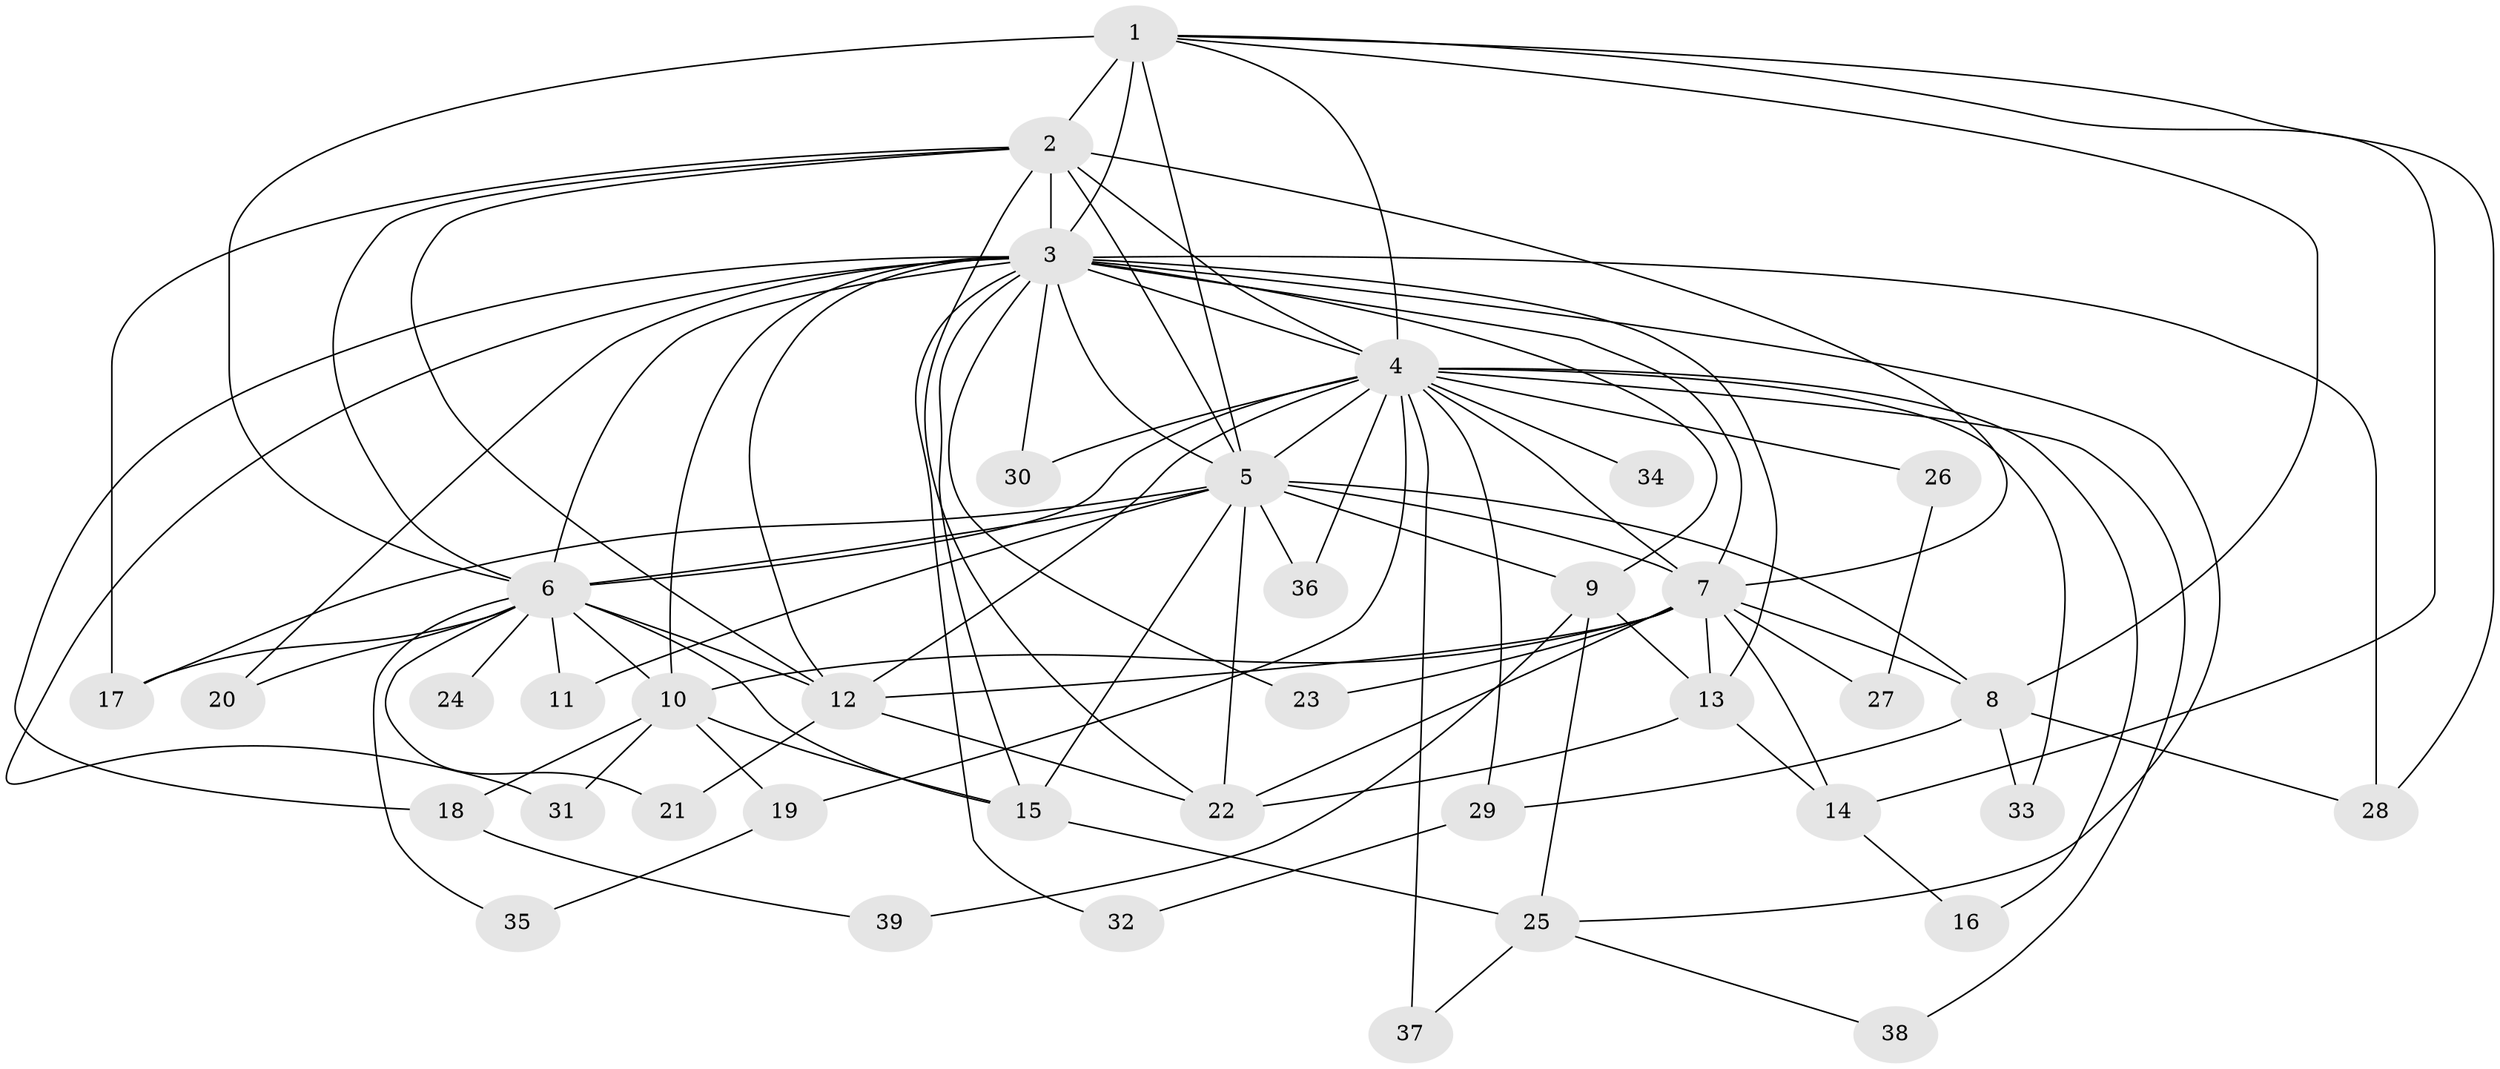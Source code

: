 // original degree distribution, {13: 0.01282051282051282, 17: 0.02564102564102564, 18: 0.01282051282051282, 24: 0.01282051282051282, 14: 0.02564102564102564, 19: 0.02564102564102564, 21: 0.01282051282051282, 3: 0.23076923076923078, 5: 0.07692307692307693, 6: 0.01282051282051282, 2: 0.48717948717948717, 4: 0.0641025641025641}
// Generated by graph-tools (version 1.1) at 2025/34/03/09/25 02:34:38]
// undirected, 39 vertices, 95 edges
graph export_dot {
graph [start="1"]
  node [color=gray90,style=filled];
  1;
  2;
  3;
  4;
  5;
  6;
  7;
  8;
  9;
  10;
  11;
  12;
  13;
  14;
  15;
  16;
  17;
  18;
  19;
  20;
  21;
  22;
  23;
  24;
  25;
  26;
  27;
  28;
  29;
  30;
  31;
  32;
  33;
  34;
  35;
  36;
  37;
  38;
  39;
  1 -- 2 [weight=2.0];
  1 -- 3 [weight=8.0];
  1 -- 4 [weight=3.0];
  1 -- 5 [weight=4.0];
  1 -- 6 [weight=3.0];
  1 -- 8 [weight=1.0];
  1 -- 14 [weight=1.0];
  1 -- 28 [weight=1.0];
  2 -- 3 [weight=4.0];
  2 -- 4 [weight=1.0];
  2 -- 5 [weight=3.0];
  2 -- 6 [weight=1.0];
  2 -- 7 [weight=1.0];
  2 -- 12 [weight=4.0];
  2 -- 17 [weight=1.0];
  2 -- 22 [weight=1.0];
  3 -- 4 [weight=3.0];
  3 -- 5 [weight=6.0];
  3 -- 6 [weight=3.0];
  3 -- 7 [weight=1.0];
  3 -- 9 [weight=1.0];
  3 -- 10 [weight=3.0];
  3 -- 12 [weight=1.0];
  3 -- 13 [weight=7.0];
  3 -- 15 [weight=1.0];
  3 -- 18 [weight=1.0];
  3 -- 20 [weight=1.0];
  3 -- 23 [weight=1.0];
  3 -- 25 [weight=1.0];
  3 -- 28 [weight=1.0];
  3 -- 30 [weight=2.0];
  3 -- 31 [weight=1.0];
  3 -- 32 [weight=1.0];
  4 -- 5 [weight=2.0];
  4 -- 6 [weight=1.0];
  4 -- 7 [weight=1.0];
  4 -- 12 [weight=1.0];
  4 -- 16 [weight=1.0];
  4 -- 19 [weight=1.0];
  4 -- 26 [weight=1.0];
  4 -- 29 [weight=1.0];
  4 -- 30 [weight=1.0];
  4 -- 33 [weight=1.0];
  4 -- 34 [weight=1.0];
  4 -- 36 [weight=1.0];
  4 -- 37 [weight=1.0];
  4 -- 38 [weight=1.0];
  5 -- 6 [weight=2.0];
  5 -- 7 [weight=8.0];
  5 -- 8 [weight=1.0];
  5 -- 9 [weight=1.0];
  5 -- 11 [weight=1.0];
  5 -- 15 [weight=1.0];
  5 -- 17 [weight=1.0];
  5 -- 22 [weight=1.0];
  5 -- 36 [weight=1.0];
  6 -- 10 [weight=2.0];
  6 -- 11 [weight=1.0];
  6 -- 12 [weight=1.0];
  6 -- 15 [weight=1.0];
  6 -- 17 [weight=1.0];
  6 -- 20 [weight=1.0];
  6 -- 21 [weight=1.0];
  6 -- 24 [weight=1.0];
  6 -- 35 [weight=1.0];
  7 -- 8 [weight=1.0];
  7 -- 10 [weight=1.0];
  7 -- 12 [weight=2.0];
  7 -- 13 [weight=1.0];
  7 -- 14 [weight=1.0];
  7 -- 22 [weight=1.0];
  7 -- 23 [weight=1.0];
  7 -- 27 [weight=1.0];
  8 -- 28 [weight=1.0];
  8 -- 29 [weight=1.0];
  8 -- 33 [weight=1.0];
  9 -- 13 [weight=1.0];
  9 -- 25 [weight=1.0];
  9 -- 39 [weight=1.0];
  10 -- 15 [weight=1.0];
  10 -- 18 [weight=1.0];
  10 -- 19 [weight=1.0];
  10 -- 31 [weight=1.0];
  12 -- 21 [weight=1.0];
  12 -- 22 [weight=1.0];
  13 -- 14 [weight=1.0];
  13 -- 22 [weight=1.0];
  14 -- 16 [weight=1.0];
  15 -- 25 [weight=2.0];
  18 -- 39 [weight=1.0];
  19 -- 35 [weight=1.0];
  25 -- 37 [weight=1.0];
  25 -- 38 [weight=1.0];
  26 -- 27 [weight=1.0];
  29 -- 32 [weight=1.0];
}
